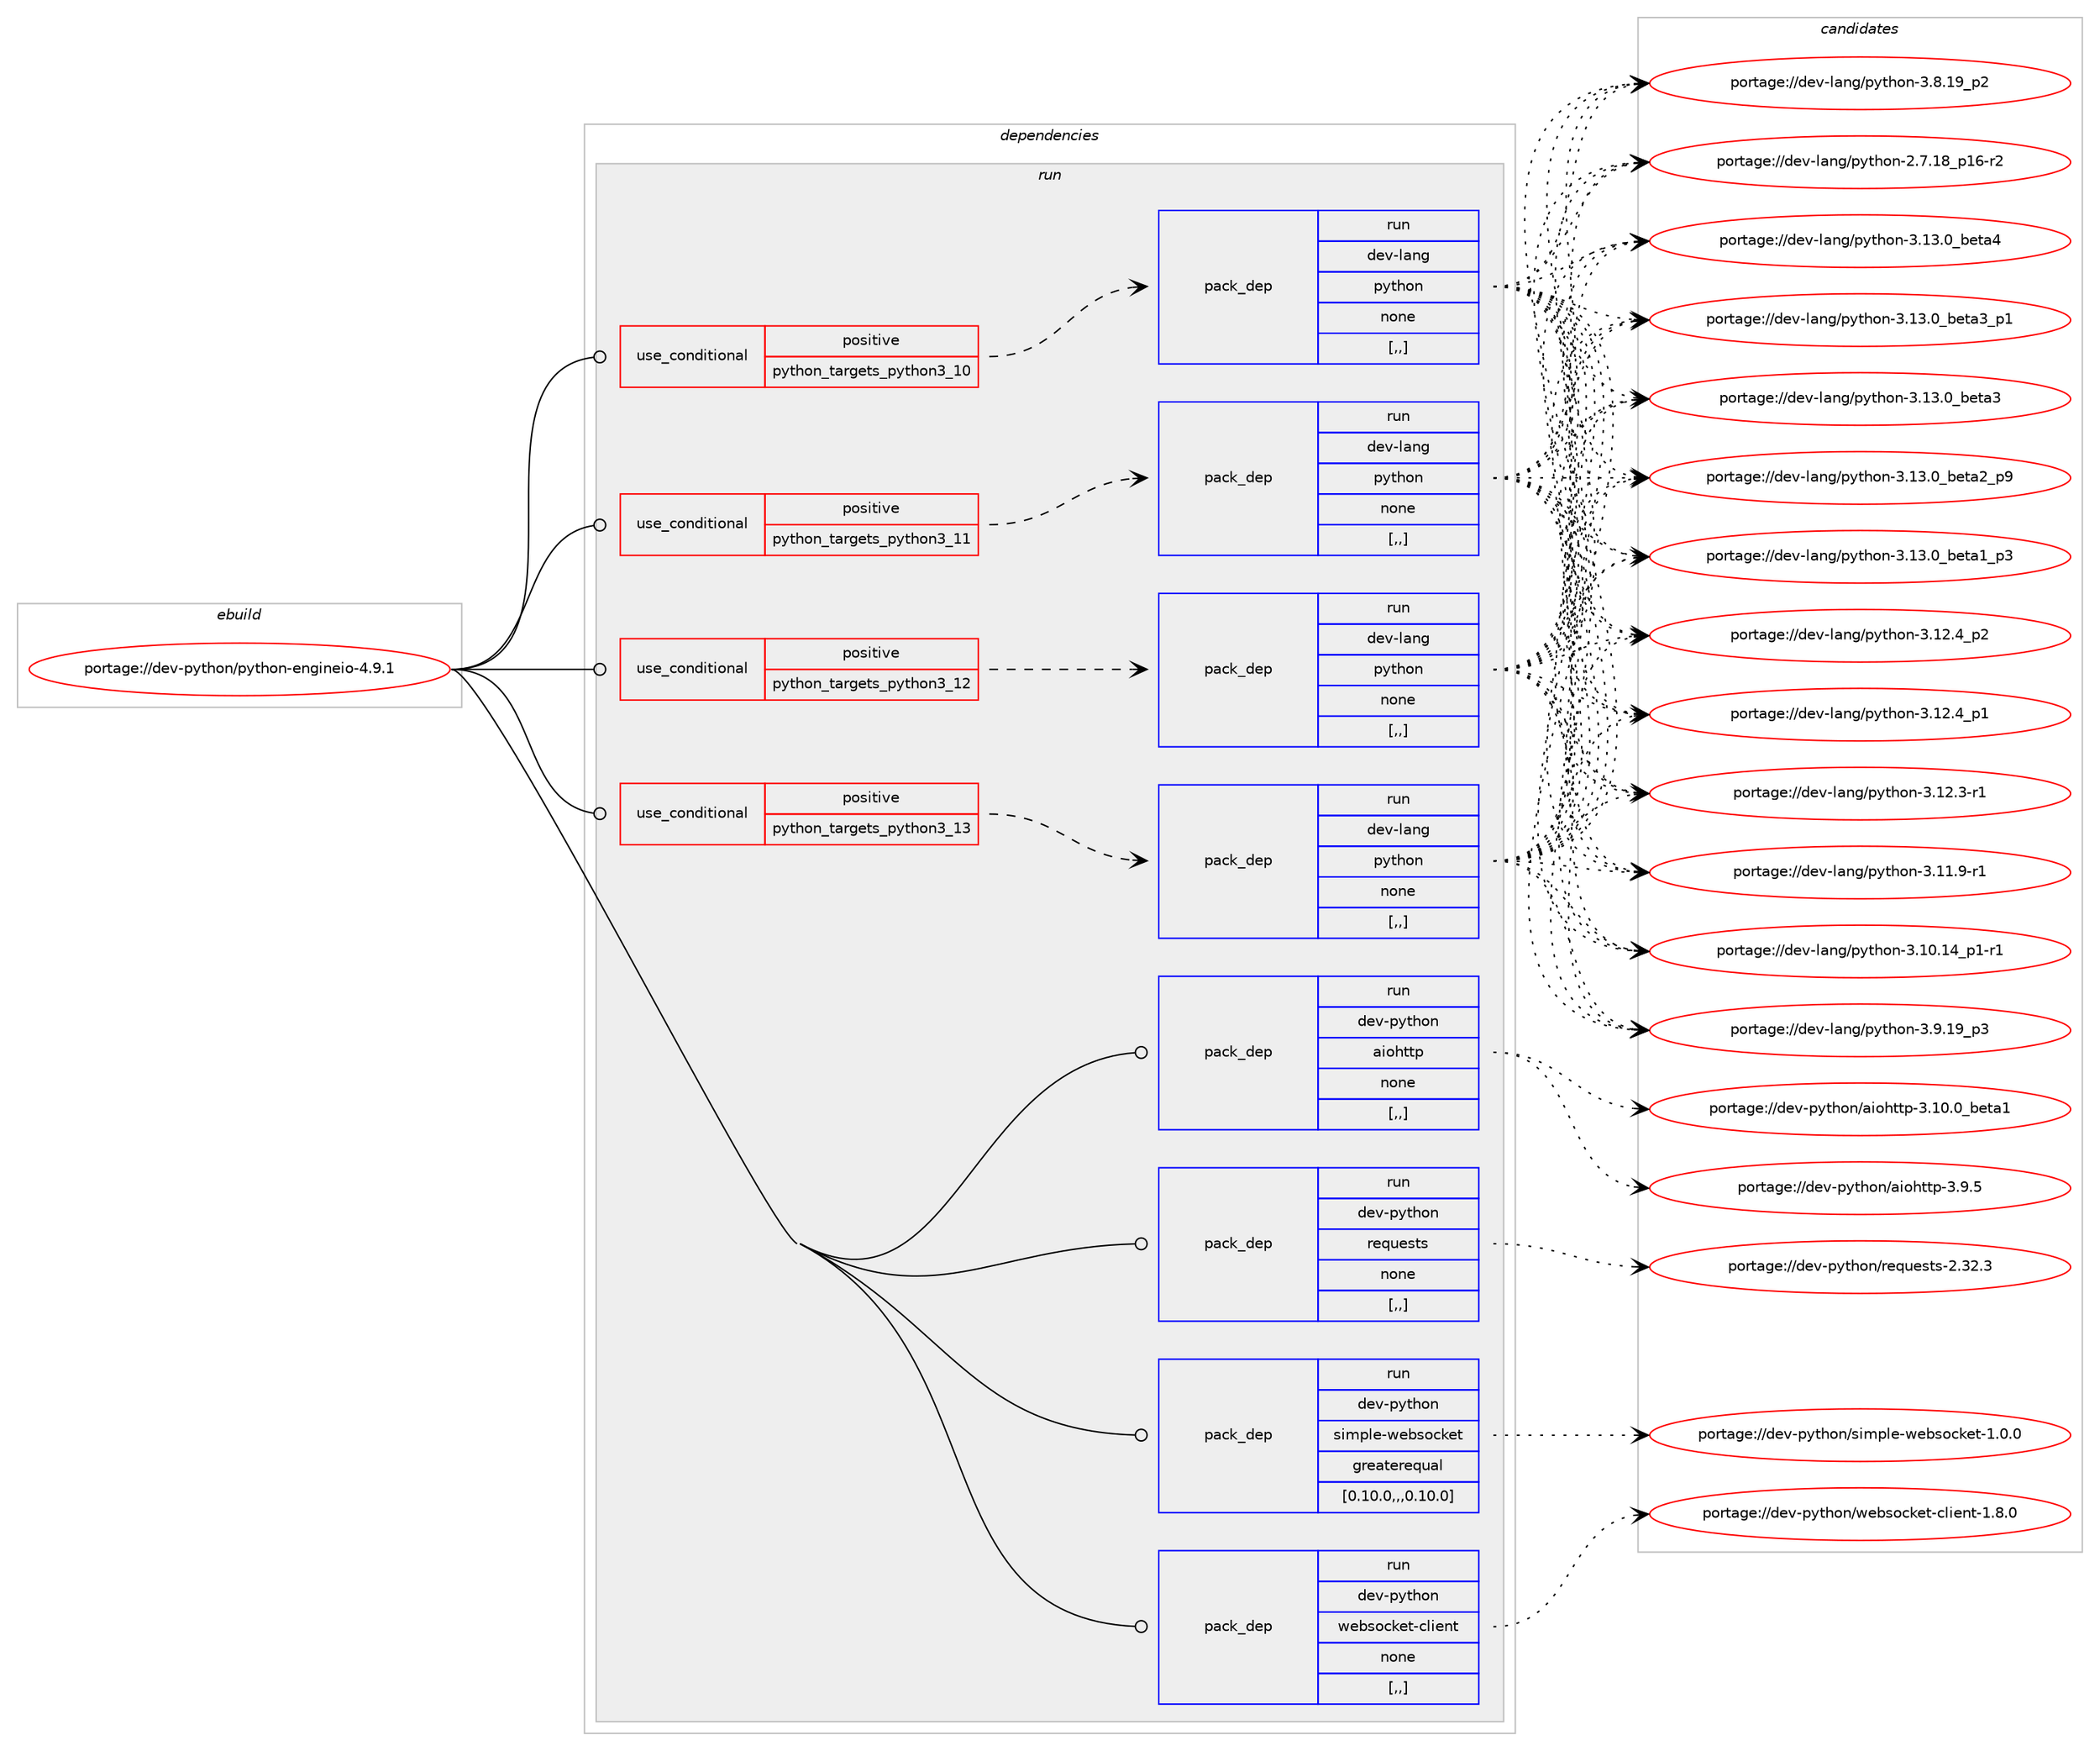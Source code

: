 digraph prolog {

# *************
# Graph options
# *************

newrank=true;
concentrate=true;
compound=true;
graph [rankdir=LR,fontname=Helvetica,fontsize=10,ranksep=1.5];#, ranksep=2.5, nodesep=0.2];
edge  [arrowhead=vee];
node  [fontname=Helvetica,fontsize=10];

# **********
# The ebuild
# **********

subgraph cluster_leftcol {
color=gray;
label=<<i>ebuild</i>>;
id [label="portage://dev-python/python-engineio-4.9.1", color=red, width=4, href="../dev-python/python-engineio-4.9.1.svg"];
}

# ****************
# The dependencies
# ****************

subgraph cluster_midcol {
color=gray;
label=<<i>dependencies</i>>;
subgraph cluster_compile {
fillcolor="#eeeeee";
style=filled;
label=<<i>compile</i>>;
}
subgraph cluster_compileandrun {
fillcolor="#eeeeee";
style=filled;
label=<<i>compile and run</i>>;
}
subgraph cluster_run {
fillcolor="#eeeeee";
style=filled;
label=<<i>run</i>>;
subgraph cond38296 {
dependency160161 [label=<<TABLE BORDER="0" CELLBORDER="1" CELLSPACING="0" CELLPADDING="4"><TR><TD ROWSPAN="3" CELLPADDING="10">use_conditional</TD></TR><TR><TD>positive</TD></TR><TR><TD>python_targets_python3_10</TD></TR></TABLE>>, shape=none, color=red];
subgraph pack120595 {
dependency160162 [label=<<TABLE BORDER="0" CELLBORDER="1" CELLSPACING="0" CELLPADDING="4" WIDTH="220"><TR><TD ROWSPAN="6" CELLPADDING="30">pack_dep</TD></TR><TR><TD WIDTH="110">run</TD></TR><TR><TD>dev-lang</TD></TR><TR><TD>python</TD></TR><TR><TD>none</TD></TR><TR><TD>[,,]</TD></TR></TABLE>>, shape=none, color=blue];
}
dependency160161:e -> dependency160162:w [weight=20,style="dashed",arrowhead="vee"];
}
id:e -> dependency160161:w [weight=20,style="solid",arrowhead="odot"];
subgraph cond38297 {
dependency160163 [label=<<TABLE BORDER="0" CELLBORDER="1" CELLSPACING="0" CELLPADDING="4"><TR><TD ROWSPAN="3" CELLPADDING="10">use_conditional</TD></TR><TR><TD>positive</TD></TR><TR><TD>python_targets_python3_11</TD></TR></TABLE>>, shape=none, color=red];
subgraph pack120596 {
dependency160164 [label=<<TABLE BORDER="0" CELLBORDER="1" CELLSPACING="0" CELLPADDING="4" WIDTH="220"><TR><TD ROWSPAN="6" CELLPADDING="30">pack_dep</TD></TR><TR><TD WIDTH="110">run</TD></TR><TR><TD>dev-lang</TD></TR><TR><TD>python</TD></TR><TR><TD>none</TD></TR><TR><TD>[,,]</TD></TR></TABLE>>, shape=none, color=blue];
}
dependency160163:e -> dependency160164:w [weight=20,style="dashed",arrowhead="vee"];
}
id:e -> dependency160163:w [weight=20,style="solid",arrowhead="odot"];
subgraph cond38298 {
dependency160165 [label=<<TABLE BORDER="0" CELLBORDER="1" CELLSPACING="0" CELLPADDING="4"><TR><TD ROWSPAN="3" CELLPADDING="10">use_conditional</TD></TR><TR><TD>positive</TD></TR><TR><TD>python_targets_python3_12</TD></TR></TABLE>>, shape=none, color=red];
subgraph pack120597 {
dependency160166 [label=<<TABLE BORDER="0" CELLBORDER="1" CELLSPACING="0" CELLPADDING="4" WIDTH="220"><TR><TD ROWSPAN="6" CELLPADDING="30">pack_dep</TD></TR><TR><TD WIDTH="110">run</TD></TR><TR><TD>dev-lang</TD></TR><TR><TD>python</TD></TR><TR><TD>none</TD></TR><TR><TD>[,,]</TD></TR></TABLE>>, shape=none, color=blue];
}
dependency160165:e -> dependency160166:w [weight=20,style="dashed",arrowhead="vee"];
}
id:e -> dependency160165:w [weight=20,style="solid",arrowhead="odot"];
subgraph cond38299 {
dependency160167 [label=<<TABLE BORDER="0" CELLBORDER="1" CELLSPACING="0" CELLPADDING="4"><TR><TD ROWSPAN="3" CELLPADDING="10">use_conditional</TD></TR><TR><TD>positive</TD></TR><TR><TD>python_targets_python3_13</TD></TR></TABLE>>, shape=none, color=red];
subgraph pack120598 {
dependency160168 [label=<<TABLE BORDER="0" CELLBORDER="1" CELLSPACING="0" CELLPADDING="4" WIDTH="220"><TR><TD ROWSPAN="6" CELLPADDING="30">pack_dep</TD></TR><TR><TD WIDTH="110">run</TD></TR><TR><TD>dev-lang</TD></TR><TR><TD>python</TD></TR><TR><TD>none</TD></TR><TR><TD>[,,]</TD></TR></TABLE>>, shape=none, color=blue];
}
dependency160167:e -> dependency160168:w [weight=20,style="dashed",arrowhead="vee"];
}
id:e -> dependency160167:w [weight=20,style="solid",arrowhead="odot"];
subgraph pack120599 {
dependency160169 [label=<<TABLE BORDER="0" CELLBORDER="1" CELLSPACING="0" CELLPADDING="4" WIDTH="220"><TR><TD ROWSPAN="6" CELLPADDING="30">pack_dep</TD></TR><TR><TD WIDTH="110">run</TD></TR><TR><TD>dev-python</TD></TR><TR><TD>aiohttp</TD></TR><TR><TD>none</TD></TR><TR><TD>[,,]</TD></TR></TABLE>>, shape=none, color=blue];
}
id:e -> dependency160169:w [weight=20,style="solid",arrowhead="odot"];
subgraph pack120600 {
dependency160170 [label=<<TABLE BORDER="0" CELLBORDER="1" CELLSPACING="0" CELLPADDING="4" WIDTH="220"><TR><TD ROWSPAN="6" CELLPADDING="30">pack_dep</TD></TR><TR><TD WIDTH="110">run</TD></TR><TR><TD>dev-python</TD></TR><TR><TD>requests</TD></TR><TR><TD>none</TD></TR><TR><TD>[,,]</TD></TR></TABLE>>, shape=none, color=blue];
}
id:e -> dependency160170:w [weight=20,style="solid",arrowhead="odot"];
subgraph pack120601 {
dependency160171 [label=<<TABLE BORDER="0" CELLBORDER="1" CELLSPACING="0" CELLPADDING="4" WIDTH="220"><TR><TD ROWSPAN="6" CELLPADDING="30">pack_dep</TD></TR><TR><TD WIDTH="110">run</TD></TR><TR><TD>dev-python</TD></TR><TR><TD>simple-websocket</TD></TR><TR><TD>greaterequal</TD></TR><TR><TD>[0.10.0,,,0.10.0]</TD></TR></TABLE>>, shape=none, color=blue];
}
id:e -> dependency160171:w [weight=20,style="solid",arrowhead="odot"];
subgraph pack120602 {
dependency160172 [label=<<TABLE BORDER="0" CELLBORDER="1" CELLSPACING="0" CELLPADDING="4" WIDTH="220"><TR><TD ROWSPAN="6" CELLPADDING="30">pack_dep</TD></TR><TR><TD WIDTH="110">run</TD></TR><TR><TD>dev-python</TD></TR><TR><TD>websocket-client</TD></TR><TR><TD>none</TD></TR><TR><TD>[,,]</TD></TR></TABLE>>, shape=none, color=blue];
}
id:e -> dependency160172:w [weight=20,style="solid",arrowhead="odot"];
}
}

# **************
# The candidates
# **************

subgraph cluster_choices {
rank=same;
color=gray;
label=<<i>candidates</i>>;

subgraph choice120595 {
color=black;
nodesep=1;
choice1001011184510897110103471121211161041111104551464951464895981011169752 [label="portage://dev-lang/python-3.13.0_beta4", color=red, width=4,href="../dev-lang/python-3.13.0_beta4.svg"];
choice10010111845108971101034711212111610411111045514649514648959810111697519511249 [label="portage://dev-lang/python-3.13.0_beta3_p1", color=red, width=4,href="../dev-lang/python-3.13.0_beta3_p1.svg"];
choice1001011184510897110103471121211161041111104551464951464895981011169751 [label="portage://dev-lang/python-3.13.0_beta3", color=red, width=4,href="../dev-lang/python-3.13.0_beta3.svg"];
choice10010111845108971101034711212111610411111045514649514648959810111697509511257 [label="portage://dev-lang/python-3.13.0_beta2_p9", color=red, width=4,href="../dev-lang/python-3.13.0_beta2_p9.svg"];
choice10010111845108971101034711212111610411111045514649514648959810111697499511251 [label="portage://dev-lang/python-3.13.0_beta1_p3", color=red, width=4,href="../dev-lang/python-3.13.0_beta1_p3.svg"];
choice100101118451089711010347112121116104111110455146495046529511250 [label="portage://dev-lang/python-3.12.4_p2", color=red, width=4,href="../dev-lang/python-3.12.4_p2.svg"];
choice100101118451089711010347112121116104111110455146495046529511249 [label="portage://dev-lang/python-3.12.4_p1", color=red, width=4,href="../dev-lang/python-3.12.4_p1.svg"];
choice100101118451089711010347112121116104111110455146495046514511449 [label="portage://dev-lang/python-3.12.3-r1", color=red, width=4,href="../dev-lang/python-3.12.3-r1.svg"];
choice100101118451089711010347112121116104111110455146494946574511449 [label="portage://dev-lang/python-3.11.9-r1", color=red, width=4,href="../dev-lang/python-3.11.9-r1.svg"];
choice100101118451089711010347112121116104111110455146494846495295112494511449 [label="portage://dev-lang/python-3.10.14_p1-r1", color=red, width=4,href="../dev-lang/python-3.10.14_p1-r1.svg"];
choice100101118451089711010347112121116104111110455146574649579511251 [label="portage://dev-lang/python-3.9.19_p3", color=red, width=4,href="../dev-lang/python-3.9.19_p3.svg"];
choice100101118451089711010347112121116104111110455146564649579511250 [label="portage://dev-lang/python-3.8.19_p2", color=red, width=4,href="../dev-lang/python-3.8.19_p2.svg"];
choice100101118451089711010347112121116104111110455046554649569511249544511450 [label="portage://dev-lang/python-2.7.18_p16-r2", color=red, width=4,href="../dev-lang/python-2.7.18_p16-r2.svg"];
dependency160162:e -> choice1001011184510897110103471121211161041111104551464951464895981011169752:w [style=dotted,weight="100"];
dependency160162:e -> choice10010111845108971101034711212111610411111045514649514648959810111697519511249:w [style=dotted,weight="100"];
dependency160162:e -> choice1001011184510897110103471121211161041111104551464951464895981011169751:w [style=dotted,weight="100"];
dependency160162:e -> choice10010111845108971101034711212111610411111045514649514648959810111697509511257:w [style=dotted,weight="100"];
dependency160162:e -> choice10010111845108971101034711212111610411111045514649514648959810111697499511251:w [style=dotted,weight="100"];
dependency160162:e -> choice100101118451089711010347112121116104111110455146495046529511250:w [style=dotted,weight="100"];
dependency160162:e -> choice100101118451089711010347112121116104111110455146495046529511249:w [style=dotted,weight="100"];
dependency160162:e -> choice100101118451089711010347112121116104111110455146495046514511449:w [style=dotted,weight="100"];
dependency160162:e -> choice100101118451089711010347112121116104111110455146494946574511449:w [style=dotted,weight="100"];
dependency160162:e -> choice100101118451089711010347112121116104111110455146494846495295112494511449:w [style=dotted,weight="100"];
dependency160162:e -> choice100101118451089711010347112121116104111110455146574649579511251:w [style=dotted,weight="100"];
dependency160162:e -> choice100101118451089711010347112121116104111110455146564649579511250:w [style=dotted,weight="100"];
dependency160162:e -> choice100101118451089711010347112121116104111110455046554649569511249544511450:w [style=dotted,weight="100"];
}
subgraph choice120596 {
color=black;
nodesep=1;
choice1001011184510897110103471121211161041111104551464951464895981011169752 [label="portage://dev-lang/python-3.13.0_beta4", color=red, width=4,href="../dev-lang/python-3.13.0_beta4.svg"];
choice10010111845108971101034711212111610411111045514649514648959810111697519511249 [label="portage://dev-lang/python-3.13.0_beta3_p1", color=red, width=4,href="../dev-lang/python-3.13.0_beta3_p1.svg"];
choice1001011184510897110103471121211161041111104551464951464895981011169751 [label="portage://dev-lang/python-3.13.0_beta3", color=red, width=4,href="../dev-lang/python-3.13.0_beta3.svg"];
choice10010111845108971101034711212111610411111045514649514648959810111697509511257 [label="portage://dev-lang/python-3.13.0_beta2_p9", color=red, width=4,href="../dev-lang/python-3.13.0_beta2_p9.svg"];
choice10010111845108971101034711212111610411111045514649514648959810111697499511251 [label="portage://dev-lang/python-3.13.0_beta1_p3", color=red, width=4,href="../dev-lang/python-3.13.0_beta1_p3.svg"];
choice100101118451089711010347112121116104111110455146495046529511250 [label="portage://dev-lang/python-3.12.4_p2", color=red, width=4,href="../dev-lang/python-3.12.4_p2.svg"];
choice100101118451089711010347112121116104111110455146495046529511249 [label="portage://dev-lang/python-3.12.4_p1", color=red, width=4,href="../dev-lang/python-3.12.4_p1.svg"];
choice100101118451089711010347112121116104111110455146495046514511449 [label="portage://dev-lang/python-3.12.3-r1", color=red, width=4,href="../dev-lang/python-3.12.3-r1.svg"];
choice100101118451089711010347112121116104111110455146494946574511449 [label="portage://dev-lang/python-3.11.9-r1", color=red, width=4,href="../dev-lang/python-3.11.9-r1.svg"];
choice100101118451089711010347112121116104111110455146494846495295112494511449 [label="portage://dev-lang/python-3.10.14_p1-r1", color=red, width=4,href="../dev-lang/python-3.10.14_p1-r1.svg"];
choice100101118451089711010347112121116104111110455146574649579511251 [label="portage://dev-lang/python-3.9.19_p3", color=red, width=4,href="../dev-lang/python-3.9.19_p3.svg"];
choice100101118451089711010347112121116104111110455146564649579511250 [label="portage://dev-lang/python-3.8.19_p2", color=red, width=4,href="../dev-lang/python-3.8.19_p2.svg"];
choice100101118451089711010347112121116104111110455046554649569511249544511450 [label="portage://dev-lang/python-2.7.18_p16-r2", color=red, width=4,href="../dev-lang/python-2.7.18_p16-r2.svg"];
dependency160164:e -> choice1001011184510897110103471121211161041111104551464951464895981011169752:w [style=dotted,weight="100"];
dependency160164:e -> choice10010111845108971101034711212111610411111045514649514648959810111697519511249:w [style=dotted,weight="100"];
dependency160164:e -> choice1001011184510897110103471121211161041111104551464951464895981011169751:w [style=dotted,weight="100"];
dependency160164:e -> choice10010111845108971101034711212111610411111045514649514648959810111697509511257:w [style=dotted,weight="100"];
dependency160164:e -> choice10010111845108971101034711212111610411111045514649514648959810111697499511251:w [style=dotted,weight="100"];
dependency160164:e -> choice100101118451089711010347112121116104111110455146495046529511250:w [style=dotted,weight="100"];
dependency160164:e -> choice100101118451089711010347112121116104111110455146495046529511249:w [style=dotted,weight="100"];
dependency160164:e -> choice100101118451089711010347112121116104111110455146495046514511449:w [style=dotted,weight="100"];
dependency160164:e -> choice100101118451089711010347112121116104111110455146494946574511449:w [style=dotted,weight="100"];
dependency160164:e -> choice100101118451089711010347112121116104111110455146494846495295112494511449:w [style=dotted,weight="100"];
dependency160164:e -> choice100101118451089711010347112121116104111110455146574649579511251:w [style=dotted,weight="100"];
dependency160164:e -> choice100101118451089711010347112121116104111110455146564649579511250:w [style=dotted,weight="100"];
dependency160164:e -> choice100101118451089711010347112121116104111110455046554649569511249544511450:w [style=dotted,weight="100"];
}
subgraph choice120597 {
color=black;
nodesep=1;
choice1001011184510897110103471121211161041111104551464951464895981011169752 [label="portage://dev-lang/python-3.13.0_beta4", color=red, width=4,href="../dev-lang/python-3.13.0_beta4.svg"];
choice10010111845108971101034711212111610411111045514649514648959810111697519511249 [label="portage://dev-lang/python-3.13.0_beta3_p1", color=red, width=4,href="../dev-lang/python-3.13.0_beta3_p1.svg"];
choice1001011184510897110103471121211161041111104551464951464895981011169751 [label="portage://dev-lang/python-3.13.0_beta3", color=red, width=4,href="../dev-lang/python-3.13.0_beta3.svg"];
choice10010111845108971101034711212111610411111045514649514648959810111697509511257 [label="portage://dev-lang/python-3.13.0_beta2_p9", color=red, width=4,href="../dev-lang/python-3.13.0_beta2_p9.svg"];
choice10010111845108971101034711212111610411111045514649514648959810111697499511251 [label="portage://dev-lang/python-3.13.0_beta1_p3", color=red, width=4,href="../dev-lang/python-3.13.0_beta1_p3.svg"];
choice100101118451089711010347112121116104111110455146495046529511250 [label="portage://dev-lang/python-3.12.4_p2", color=red, width=4,href="../dev-lang/python-3.12.4_p2.svg"];
choice100101118451089711010347112121116104111110455146495046529511249 [label="portage://dev-lang/python-3.12.4_p1", color=red, width=4,href="../dev-lang/python-3.12.4_p1.svg"];
choice100101118451089711010347112121116104111110455146495046514511449 [label="portage://dev-lang/python-3.12.3-r1", color=red, width=4,href="../dev-lang/python-3.12.3-r1.svg"];
choice100101118451089711010347112121116104111110455146494946574511449 [label="portage://dev-lang/python-3.11.9-r1", color=red, width=4,href="../dev-lang/python-3.11.9-r1.svg"];
choice100101118451089711010347112121116104111110455146494846495295112494511449 [label="portage://dev-lang/python-3.10.14_p1-r1", color=red, width=4,href="../dev-lang/python-3.10.14_p1-r1.svg"];
choice100101118451089711010347112121116104111110455146574649579511251 [label="portage://dev-lang/python-3.9.19_p3", color=red, width=4,href="../dev-lang/python-3.9.19_p3.svg"];
choice100101118451089711010347112121116104111110455146564649579511250 [label="portage://dev-lang/python-3.8.19_p2", color=red, width=4,href="../dev-lang/python-3.8.19_p2.svg"];
choice100101118451089711010347112121116104111110455046554649569511249544511450 [label="portage://dev-lang/python-2.7.18_p16-r2", color=red, width=4,href="../dev-lang/python-2.7.18_p16-r2.svg"];
dependency160166:e -> choice1001011184510897110103471121211161041111104551464951464895981011169752:w [style=dotted,weight="100"];
dependency160166:e -> choice10010111845108971101034711212111610411111045514649514648959810111697519511249:w [style=dotted,weight="100"];
dependency160166:e -> choice1001011184510897110103471121211161041111104551464951464895981011169751:w [style=dotted,weight="100"];
dependency160166:e -> choice10010111845108971101034711212111610411111045514649514648959810111697509511257:w [style=dotted,weight="100"];
dependency160166:e -> choice10010111845108971101034711212111610411111045514649514648959810111697499511251:w [style=dotted,weight="100"];
dependency160166:e -> choice100101118451089711010347112121116104111110455146495046529511250:w [style=dotted,weight="100"];
dependency160166:e -> choice100101118451089711010347112121116104111110455146495046529511249:w [style=dotted,weight="100"];
dependency160166:e -> choice100101118451089711010347112121116104111110455146495046514511449:w [style=dotted,weight="100"];
dependency160166:e -> choice100101118451089711010347112121116104111110455146494946574511449:w [style=dotted,weight="100"];
dependency160166:e -> choice100101118451089711010347112121116104111110455146494846495295112494511449:w [style=dotted,weight="100"];
dependency160166:e -> choice100101118451089711010347112121116104111110455146574649579511251:w [style=dotted,weight="100"];
dependency160166:e -> choice100101118451089711010347112121116104111110455146564649579511250:w [style=dotted,weight="100"];
dependency160166:e -> choice100101118451089711010347112121116104111110455046554649569511249544511450:w [style=dotted,weight="100"];
}
subgraph choice120598 {
color=black;
nodesep=1;
choice1001011184510897110103471121211161041111104551464951464895981011169752 [label="portage://dev-lang/python-3.13.0_beta4", color=red, width=4,href="../dev-lang/python-3.13.0_beta4.svg"];
choice10010111845108971101034711212111610411111045514649514648959810111697519511249 [label="portage://dev-lang/python-3.13.0_beta3_p1", color=red, width=4,href="../dev-lang/python-3.13.0_beta3_p1.svg"];
choice1001011184510897110103471121211161041111104551464951464895981011169751 [label="portage://dev-lang/python-3.13.0_beta3", color=red, width=4,href="../dev-lang/python-3.13.0_beta3.svg"];
choice10010111845108971101034711212111610411111045514649514648959810111697509511257 [label="portage://dev-lang/python-3.13.0_beta2_p9", color=red, width=4,href="../dev-lang/python-3.13.0_beta2_p9.svg"];
choice10010111845108971101034711212111610411111045514649514648959810111697499511251 [label="portage://dev-lang/python-3.13.0_beta1_p3", color=red, width=4,href="../dev-lang/python-3.13.0_beta1_p3.svg"];
choice100101118451089711010347112121116104111110455146495046529511250 [label="portage://dev-lang/python-3.12.4_p2", color=red, width=4,href="../dev-lang/python-3.12.4_p2.svg"];
choice100101118451089711010347112121116104111110455146495046529511249 [label="portage://dev-lang/python-3.12.4_p1", color=red, width=4,href="../dev-lang/python-3.12.4_p1.svg"];
choice100101118451089711010347112121116104111110455146495046514511449 [label="portage://dev-lang/python-3.12.3-r1", color=red, width=4,href="../dev-lang/python-3.12.3-r1.svg"];
choice100101118451089711010347112121116104111110455146494946574511449 [label="portage://dev-lang/python-3.11.9-r1", color=red, width=4,href="../dev-lang/python-3.11.9-r1.svg"];
choice100101118451089711010347112121116104111110455146494846495295112494511449 [label="portage://dev-lang/python-3.10.14_p1-r1", color=red, width=4,href="../dev-lang/python-3.10.14_p1-r1.svg"];
choice100101118451089711010347112121116104111110455146574649579511251 [label="portage://dev-lang/python-3.9.19_p3", color=red, width=4,href="../dev-lang/python-3.9.19_p3.svg"];
choice100101118451089711010347112121116104111110455146564649579511250 [label="portage://dev-lang/python-3.8.19_p2", color=red, width=4,href="../dev-lang/python-3.8.19_p2.svg"];
choice100101118451089711010347112121116104111110455046554649569511249544511450 [label="portage://dev-lang/python-2.7.18_p16-r2", color=red, width=4,href="../dev-lang/python-2.7.18_p16-r2.svg"];
dependency160168:e -> choice1001011184510897110103471121211161041111104551464951464895981011169752:w [style=dotted,weight="100"];
dependency160168:e -> choice10010111845108971101034711212111610411111045514649514648959810111697519511249:w [style=dotted,weight="100"];
dependency160168:e -> choice1001011184510897110103471121211161041111104551464951464895981011169751:w [style=dotted,weight="100"];
dependency160168:e -> choice10010111845108971101034711212111610411111045514649514648959810111697509511257:w [style=dotted,weight="100"];
dependency160168:e -> choice10010111845108971101034711212111610411111045514649514648959810111697499511251:w [style=dotted,weight="100"];
dependency160168:e -> choice100101118451089711010347112121116104111110455146495046529511250:w [style=dotted,weight="100"];
dependency160168:e -> choice100101118451089711010347112121116104111110455146495046529511249:w [style=dotted,weight="100"];
dependency160168:e -> choice100101118451089711010347112121116104111110455146495046514511449:w [style=dotted,weight="100"];
dependency160168:e -> choice100101118451089711010347112121116104111110455146494946574511449:w [style=dotted,weight="100"];
dependency160168:e -> choice100101118451089711010347112121116104111110455146494846495295112494511449:w [style=dotted,weight="100"];
dependency160168:e -> choice100101118451089711010347112121116104111110455146574649579511251:w [style=dotted,weight="100"];
dependency160168:e -> choice100101118451089711010347112121116104111110455146564649579511250:w [style=dotted,weight="100"];
dependency160168:e -> choice100101118451089711010347112121116104111110455046554649569511249544511450:w [style=dotted,weight="100"];
}
subgraph choice120599 {
color=black;
nodesep=1;
choice1001011184511212111610411111047971051111041161161124551464948464895981011169749 [label="portage://dev-python/aiohttp-3.10.0_beta1", color=red, width=4,href="../dev-python/aiohttp-3.10.0_beta1.svg"];
choice100101118451121211161041111104797105111104116116112455146574653 [label="portage://dev-python/aiohttp-3.9.5", color=red, width=4,href="../dev-python/aiohttp-3.9.5.svg"];
dependency160169:e -> choice1001011184511212111610411111047971051111041161161124551464948464895981011169749:w [style=dotted,weight="100"];
dependency160169:e -> choice100101118451121211161041111104797105111104116116112455146574653:w [style=dotted,weight="100"];
}
subgraph choice120600 {
color=black;
nodesep=1;
choice100101118451121211161041111104711410111311710111511611545504651504651 [label="portage://dev-python/requests-2.32.3", color=red, width=4,href="../dev-python/requests-2.32.3.svg"];
dependency160170:e -> choice100101118451121211161041111104711410111311710111511611545504651504651:w [style=dotted,weight="100"];
}
subgraph choice120601 {
color=black;
nodesep=1;
choice1001011184511212111610411111047115105109112108101451191019811511199107101116454946484648 [label="portage://dev-python/simple-websocket-1.0.0", color=red, width=4,href="../dev-python/simple-websocket-1.0.0.svg"];
dependency160171:e -> choice1001011184511212111610411111047115105109112108101451191019811511199107101116454946484648:w [style=dotted,weight="100"];
}
subgraph choice120602 {
color=black;
nodesep=1;
choice100101118451121211161041111104711910198115111991071011164599108105101110116454946564648 [label="portage://dev-python/websocket-client-1.8.0", color=red, width=4,href="../dev-python/websocket-client-1.8.0.svg"];
dependency160172:e -> choice100101118451121211161041111104711910198115111991071011164599108105101110116454946564648:w [style=dotted,weight="100"];
}
}

}
